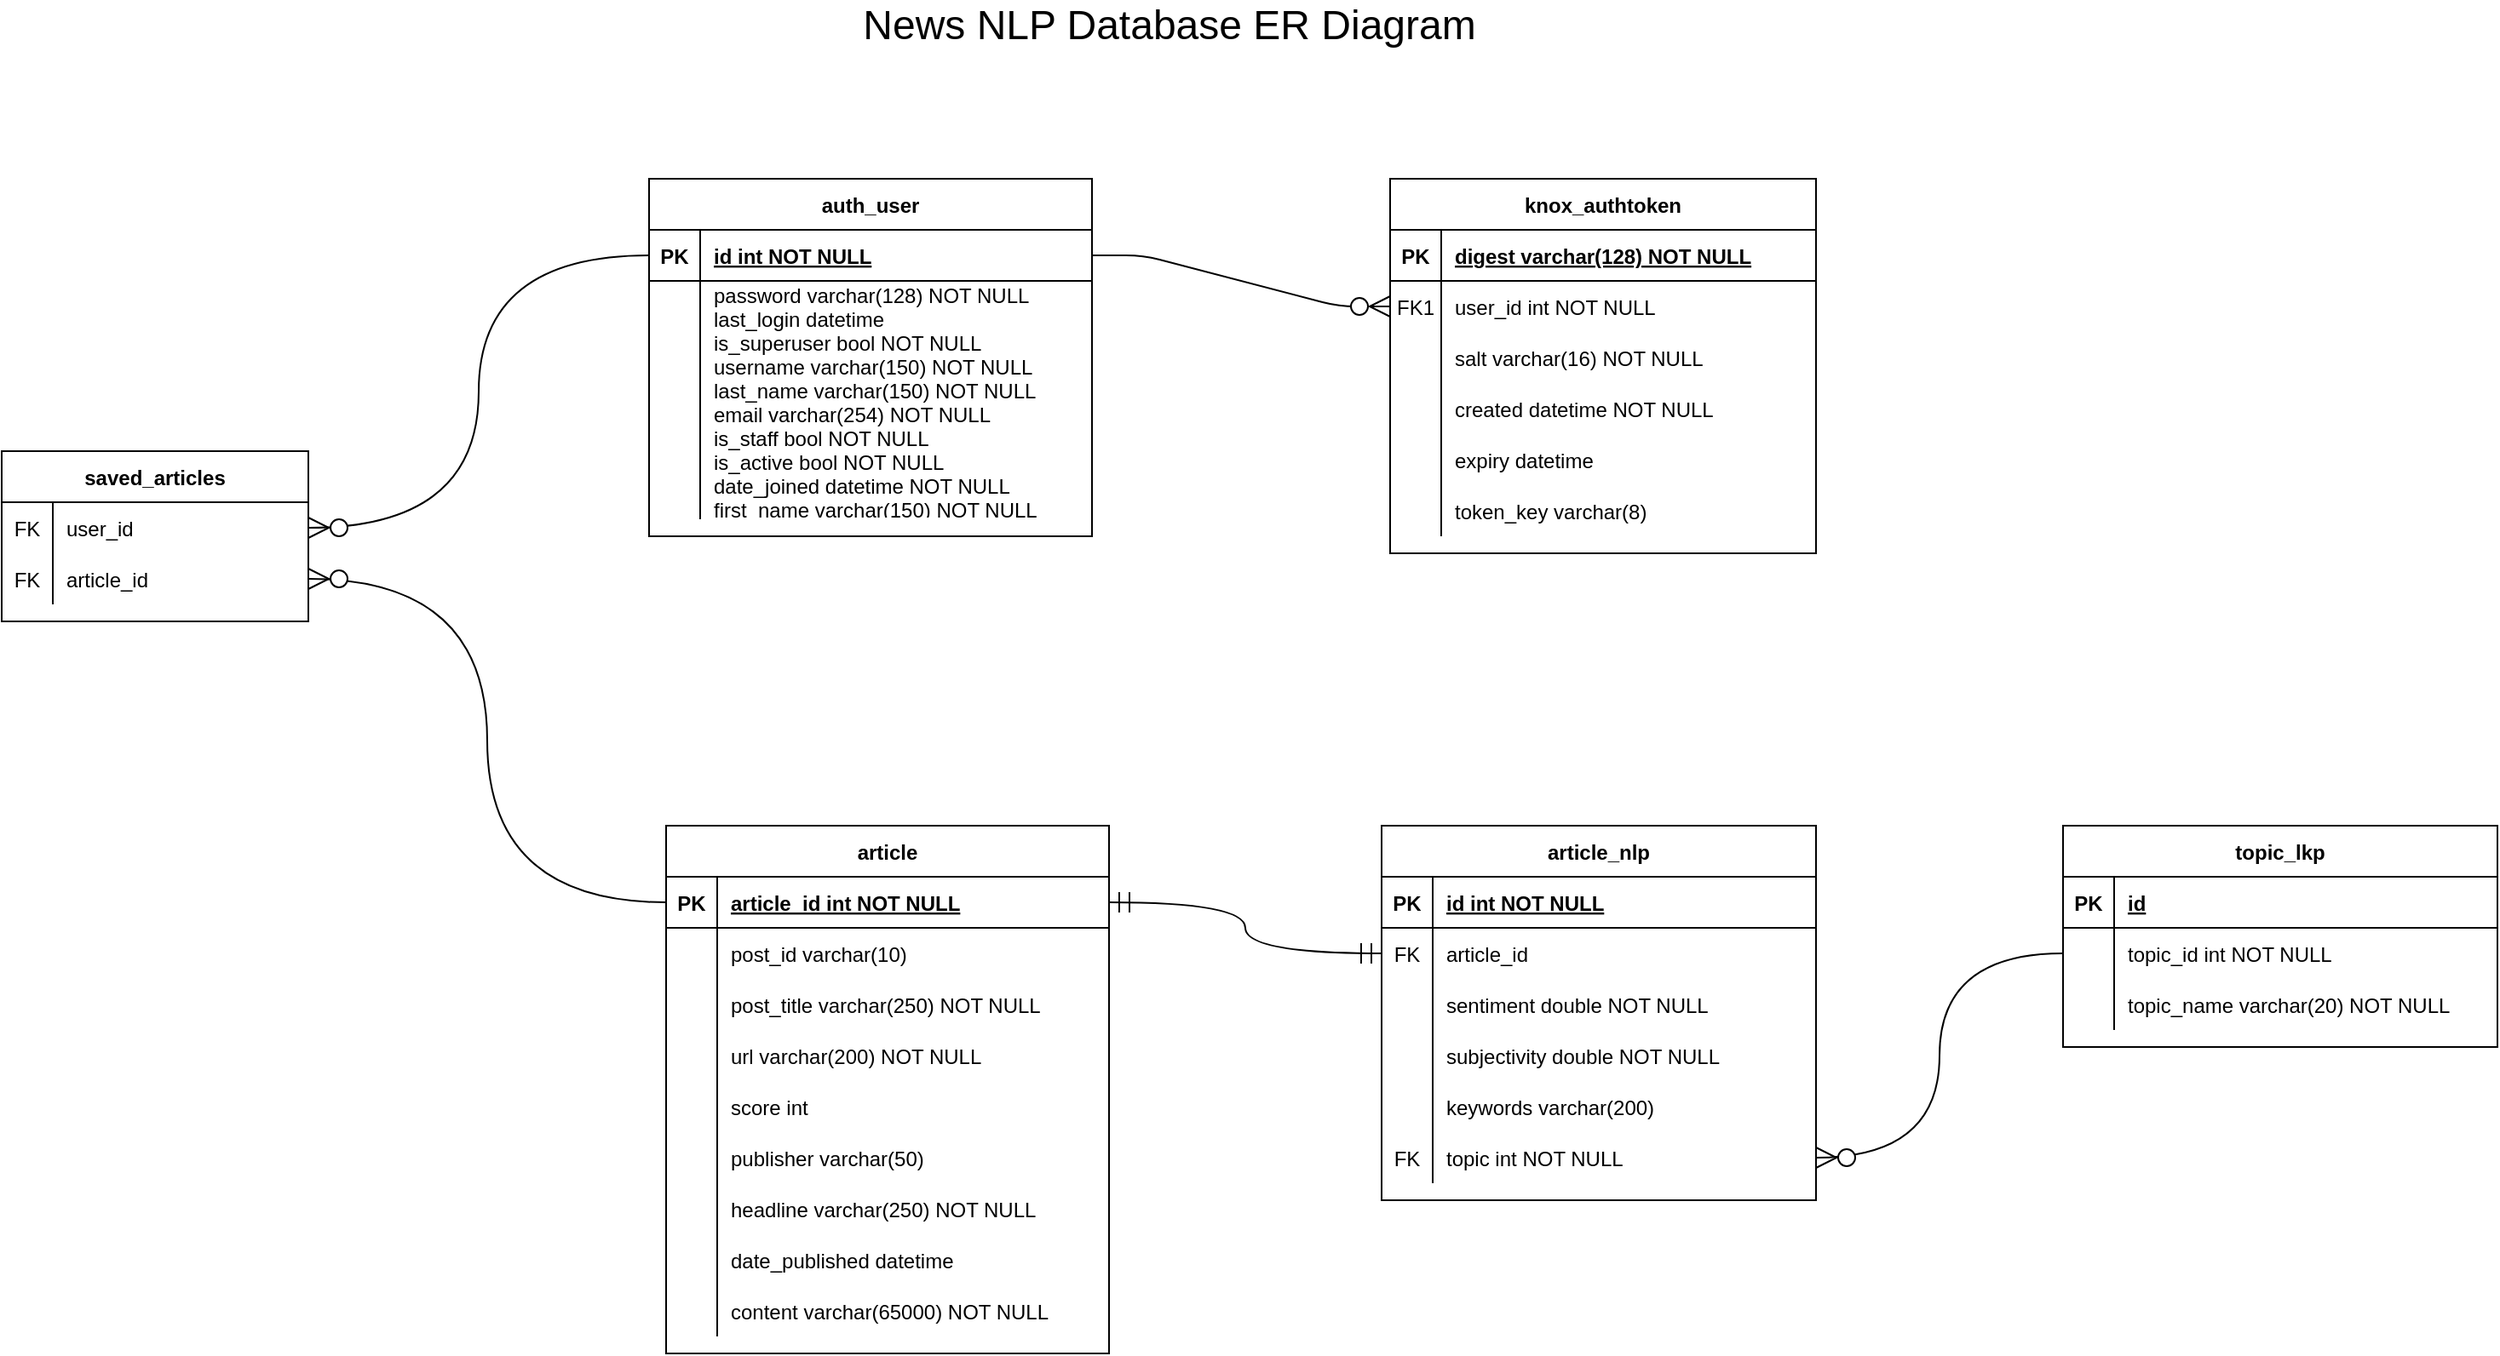 <mxfile version="15.9.1" type="github">
  <diagram id="R2lEEEUBdFMjLlhIrx00" name="Page-1">
    <mxGraphModel dx="2200" dy="771" grid="1" gridSize="10" guides="1" tooltips="1" connect="1" arrows="1" fold="1" page="1" pageScale="1" pageWidth="850" pageHeight="1100" math="0" shadow="0" extFonts="Permanent Marker^https://fonts.googleapis.com/css?family=Permanent+Marker">
      <root>
        <mxCell id="0" />
        <mxCell id="1" parent="0" />
        <mxCell id="C-vyLk0tnHw3VtMMgP7b-1" value="" style="edgeStyle=entityRelationEdgeStyle;endArrow=ERzeroToMany;startArrow=none;endFill=1;startFill=0;endSize=10;" parent="1" source="C-vyLk0tnHw3VtMMgP7b-24" target="C-vyLk0tnHw3VtMMgP7b-6" edge="1">
          <mxGeometry width="100" height="100" relative="1" as="geometry">
            <mxPoint x="340" y="740" as="sourcePoint" />
            <mxPoint x="440" y="640" as="targetPoint" />
          </mxGeometry>
        </mxCell>
        <mxCell id="C-vyLk0tnHw3VtMMgP7b-2" value="knox_authtoken" style="shape=table;startSize=30;container=1;collapsible=1;childLayout=tableLayout;fixedRows=1;rowLines=0;fontStyle=1;align=center;resizeLast=1;" parent="1" vertex="1">
          <mxGeometry x="555" y="140" width="250" height="220" as="geometry">
            <mxRectangle x="450" y="120" width="70" height="30" as="alternateBounds" />
          </mxGeometry>
        </mxCell>
        <mxCell id="C-vyLk0tnHw3VtMMgP7b-3" value="" style="shape=partialRectangle;collapsible=0;dropTarget=0;pointerEvents=0;fillColor=none;points=[[0,0.5],[1,0.5]];portConstraint=eastwest;top=0;left=0;right=0;bottom=1;" parent="C-vyLk0tnHw3VtMMgP7b-2" vertex="1">
          <mxGeometry y="30" width="250" height="30" as="geometry" />
        </mxCell>
        <mxCell id="C-vyLk0tnHw3VtMMgP7b-4" value="PK" style="shape=partialRectangle;overflow=hidden;connectable=0;fillColor=none;top=0;left=0;bottom=0;right=0;fontStyle=1;" parent="C-vyLk0tnHw3VtMMgP7b-3" vertex="1">
          <mxGeometry width="30" height="30" as="geometry" />
        </mxCell>
        <mxCell id="C-vyLk0tnHw3VtMMgP7b-5" value="digest varchar(128) NOT NULL " style="shape=partialRectangle;overflow=hidden;connectable=0;fillColor=none;top=0;left=0;bottom=0;right=0;align=left;spacingLeft=6;fontStyle=5;" parent="C-vyLk0tnHw3VtMMgP7b-3" vertex="1">
          <mxGeometry x="30" width="220" height="30" as="geometry" />
        </mxCell>
        <mxCell id="C-vyLk0tnHw3VtMMgP7b-6" value="" style="shape=partialRectangle;collapsible=0;dropTarget=0;pointerEvents=0;fillColor=none;points=[[0,0.5],[1,0.5]];portConstraint=eastwest;top=0;left=0;right=0;bottom=0;" parent="C-vyLk0tnHw3VtMMgP7b-2" vertex="1">
          <mxGeometry y="60" width="250" height="30" as="geometry" />
        </mxCell>
        <mxCell id="C-vyLk0tnHw3VtMMgP7b-7" value="FK1" style="shape=partialRectangle;overflow=hidden;connectable=0;fillColor=none;top=0;left=0;bottom=0;right=0;" parent="C-vyLk0tnHw3VtMMgP7b-6" vertex="1">
          <mxGeometry width="30" height="30" as="geometry" />
        </mxCell>
        <mxCell id="C-vyLk0tnHw3VtMMgP7b-8" value="user_id int NOT NULL" style="shape=partialRectangle;overflow=hidden;connectable=0;fillColor=none;top=0;left=0;bottom=0;right=0;align=left;spacingLeft=6;" parent="C-vyLk0tnHw3VtMMgP7b-6" vertex="1">
          <mxGeometry x="30" width="220" height="30" as="geometry" />
        </mxCell>
        <mxCell id="C-vyLk0tnHw3VtMMgP7b-9" value="" style="shape=partialRectangle;collapsible=0;dropTarget=0;pointerEvents=0;fillColor=none;points=[[0,0.5],[1,0.5]];portConstraint=eastwest;top=0;left=0;right=0;bottom=0;" parent="C-vyLk0tnHw3VtMMgP7b-2" vertex="1">
          <mxGeometry y="90" width="250" height="30" as="geometry" />
        </mxCell>
        <mxCell id="C-vyLk0tnHw3VtMMgP7b-10" value="" style="shape=partialRectangle;overflow=hidden;connectable=0;fillColor=none;top=0;left=0;bottom=0;right=0;" parent="C-vyLk0tnHw3VtMMgP7b-9" vertex="1">
          <mxGeometry width="30" height="30" as="geometry" />
        </mxCell>
        <mxCell id="C-vyLk0tnHw3VtMMgP7b-11" value="salt varchar(16) NOT NULL" style="shape=partialRectangle;overflow=hidden;connectable=0;fillColor=none;top=0;left=0;bottom=0;right=0;align=left;spacingLeft=6;" parent="C-vyLk0tnHw3VtMMgP7b-9" vertex="1">
          <mxGeometry x="30" width="220" height="30" as="geometry" />
        </mxCell>
        <mxCell id="pVp8Zoh54Qk2tJpORpOQ-66" value="" style="shape=partialRectangle;collapsible=0;dropTarget=0;pointerEvents=0;fillColor=none;points=[[0,0.5],[1,0.5]];portConstraint=eastwest;top=0;left=0;right=0;bottom=0;" parent="C-vyLk0tnHw3VtMMgP7b-2" vertex="1">
          <mxGeometry y="120" width="250" height="30" as="geometry" />
        </mxCell>
        <mxCell id="pVp8Zoh54Qk2tJpORpOQ-67" value="" style="shape=partialRectangle;overflow=hidden;connectable=0;fillColor=none;top=0;left=0;bottom=0;right=0;" parent="pVp8Zoh54Qk2tJpORpOQ-66" vertex="1">
          <mxGeometry width="30" height="30" as="geometry" />
        </mxCell>
        <mxCell id="pVp8Zoh54Qk2tJpORpOQ-68" value="created datetime NOT NULL" style="shape=partialRectangle;overflow=hidden;connectable=0;fillColor=none;top=0;left=0;bottom=0;right=0;align=left;spacingLeft=6;" parent="pVp8Zoh54Qk2tJpORpOQ-66" vertex="1">
          <mxGeometry x="30" width="220" height="30" as="geometry" />
        </mxCell>
        <mxCell id="pVp8Zoh54Qk2tJpORpOQ-69" value="" style="shape=partialRectangle;collapsible=0;dropTarget=0;pointerEvents=0;fillColor=none;points=[[0,0.5],[1,0.5]];portConstraint=eastwest;top=0;left=0;right=0;bottom=0;" parent="C-vyLk0tnHw3VtMMgP7b-2" vertex="1">
          <mxGeometry y="150" width="250" height="30" as="geometry" />
        </mxCell>
        <mxCell id="pVp8Zoh54Qk2tJpORpOQ-70" value="" style="shape=partialRectangle;overflow=hidden;connectable=0;fillColor=none;top=0;left=0;bottom=0;right=0;" parent="pVp8Zoh54Qk2tJpORpOQ-69" vertex="1">
          <mxGeometry width="30" height="30" as="geometry" />
        </mxCell>
        <mxCell id="pVp8Zoh54Qk2tJpORpOQ-71" value="expiry datetime" style="shape=partialRectangle;overflow=hidden;connectable=0;fillColor=none;top=0;left=0;bottom=0;right=0;align=left;spacingLeft=6;" parent="pVp8Zoh54Qk2tJpORpOQ-69" vertex="1">
          <mxGeometry x="30" width="220" height="30" as="geometry" />
        </mxCell>
        <mxCell id="pVp8Zoh54Qk2tJpORpOQ-72" value="" style="shape=partialRectangle;collapsible=0;dropTarget=0;pointerEvents=0;fillColor=none;points=[[0,0.5],[1,0.5]];portConstraint=eastwest;top=0;left=0;right=0;bottom=0;" parent="C-vyLk0tnHw3VtMMgP7b-2" vertex="1">
          <mxGeometry y="180" width="250" height="30" as="geometry" />
        </mxCell>
        <mxCell id="pVp8Zoh54Qk2tJpORpOQ-73" value="" style="shape=partialRectangle;overflow=hidden;connectable=0;fillColor=none;top=0;left=0;bottom=0;right=0;" parent="pVp8Zoh54Qk2tJpORpOQ-72" vertex="1">
          <mxGeometry width="30" height="30" as="geometry" />
        </mxCell>
        <mxCell id="pVp8Zoh54Qk2tJpORpOQ-74" value="token_key varchar(8)" style="shape=partialRectangle;overflow=hidden;connectable=0;fillColor=none;top=0;left=0;bottom=0;right=0;align=left;spacingLeft=6;" parent="pVp8Zoh54Qk2tJpORpOQ-72" vertex="1">
          <mxGeometry x="30" width="220" height="30" as="geometry" />
        </mxCell>
        <mxCell id="pVp8Zoh54Qk2tJpORpOQ-48" style="edgeStyle=orthogonalEdgeStyle;rounded=0;orthogonalLoop=1;jettySize=auto;html=1;exitX=0;exitY=0.5;exitDx=0;exitDy=0;entryX=1;entryY=0.5;entryDx=0;entryDy=0;startArrow=none;startFill=0;endArrow=ERzeroToMany;endFill=1;endSize=10;curved=1;" parent="1" source="C-vyLk0tnHw3VtMMgP7b-24" target="pVp8Zoh54Qk2tJpORpOQ-82" edge="1">
          <mxGeometry relative="1" as="geometry">
            <mxPoint x="-125.06" y="328.01" as="targetPoint" />
          </mxGeometry>
        </mxCell>
        <mxCell id="C-vyLk0tnHw3VtMMgP7b-23" value="auth_user" style="shape=table;startSize=30;container=1;collapsible=1;childLayout=tableLayout;fixedRows=1;rowLines=0;fontStyle=1;align=center;resizeLast=1;" parent="1" vertex="1">
          <mxGeometry x="120" y="140" width="260" height="210" as="geometry" />
        </mxCell>
        <mxCell id="C-vyLk0tnHw3VtMMgP7b-24" value="" style="shape=partialRectangle;collapsible=0;dropTarget=0;pointerEvents=0;fillColor=none;points=[[0,0.5],[1,0.5]];portConstraint=eastwest;top=0;left=0;right=0;bottom=1;" parent="C-vyLk0tnHw3VtMMgP7b-23" vertex="1">
          <mxGeometry y="30" width="260" height="30" as="geometry" />
        </mxCell>
        <mxCell id="C-vyLk0tnHw3VtMMgP7b-25" value="PK" style="shape=partialRectangle;overflow=hidden;connectable=0;fillColor=none;top=0;left=0;bottom=0;right=0;fontStyle=1;" parent="C-vyLk0tnHw3VtMMgP7b-24" vertex="1">
          <mxGeometry width="30" height="30" as="geometry" />
        </mxCell>
        <mxCell id="C-vyLk0tnHw3VtMMgP7b-26" value="id int NOT NULL " style="shape=partialRectangle;overflow=hidden;connectable=0;fillColor=none;top=0;left=0;bottom=0;right=0;align=left;spacingLeft=6;fontStyle=5;" parent="C-vyLk0tnHw3VtMMgP7b-24" vertex="1">
          <mxGeometry x="30" width="230" height="30" as="geometry" />
        </mxCell>
        <mxCell id="C-vyLk0tnHw3VtMMgP7b-27" value="" style="shape=partialRectangle;collapsible=0;dropTarget=0;pointerEvents=0;fillColor=none;points=[[0,0.5],[1,0.5]];portConstraint=eastwest;top=0;left=0;right=0;bottom=0;" parent="C-vyLk0tnHw3VtMMgP7b-23" vertex="1">
          <mxGeometry y="60" width="260" height="140" as="geometry" />
        </mxCell>
        <mxCell id="C-vyLk0tnHw3VtMMgP7b-28" value="" style="shape=partialRectangle;overflow=hidden;connectable=0;fillColor=none;top=0;left=0;bottom=0;right=0;" parent="C-vyLk0tnHw3VtMMgP7b-27" vertex="1">
          <mxGeometry width="30" height="140" as="geometry" />
        </mxCell>
        <mxCell id="C-vyLk0tnHw3VtMMgP7b-29" value="password varchar(128) NOT NULL&#xa;last_login datetime&#xa;is_superuser bool NOT NULL&#xa;username varchar(150) NOT NULL&#xa;last_name varchar(150) NOT NULL&#xa;email varchar(254) NOT NULL&#xa;is_staff bool NOT NULL&#xa;is_active bool NOT NULL&#xa;date_joined datetime NOT NULL&#xa;first_name varchar(150) NOT NULL" style="shape=partialRectangle;overflow=hidden;connectable=0;fillColor=none;top=0;left=0;bottom=0;right=0;align=left;spacingLeft=6;" parent="C-vyLk0tnHw3VtMMgP7b-27" vertex="1">
          <mxGeometry x="30" width="230" height="140" as="geometry" />
        </mxCell>
        <mxCell id="pVp8Zoh54Qk2tJpORpOQ-49" style="edgeStyle=orthogonalEdgeStyle;rounded=0;orthogonalLoop=1;jettySize=auto;html=1;exitX=0;exitY=0.5;exitDx=0;exitDy=0;entryX=1;entryY=0.5;entryDx=0;entryDy=0;startArrow=none;startFill=0;endArrow=ERzeroToMany;endFill=1;endSize=10;curved=1;" parent="1" source="pVp8Zoh54Qk2tJpORpOQ-5" target="pVp8Zoh54Qk2tJpORpOQ-85" edge="1">
          <mxGeometry relative="1" as="geometry">
            <mxPoint x="-130" y="365" as="targetPoint" />
          </mxGeometry>
        </mxCell>
        <mxCell id="pVp8Zoh54Qk2tJpORpOQ-4" value="article" style="shape=table;startSize=30;container=1;collapsible=1;childLayout=tableLayout;fixedRows=1;rowLines=0;fontStyle=1;align=center;resizeLast=1;" parent="1" vertex="1">
          <mxGeometry x="130" y="520" width="260" height="310" as="geometry" />
        </mxCell>
        <mxCell id="pVp8Zoh54Qk2tJpORpOQ-5" value="" style="shape=partialRectangle;collapsible=0;dropTarget=0;pointerEvents=0;fillColor=none;top=0;left=0;bottom=1;right=0;points=[[0,0.5],[1,0.5]];portConstraint=eastwest;" parent="pVp8Zoh54Qk2tJpORpOQ-4" vertex="1">
          <mxGeometry y="30" width="260" height="30" as="geometry" />
        </mxCell>
        <mxCell id="pVp8Zoh54Qk2tJpORpOQ-6" value="PK" style="shape=partialRectangle;connectable=0;fillColor=none;top=0;left=0;bottom=0;right=0;fontStyle=1;overflow=hidden;" parent="pVp8Zoh54Qk2tJpORpOQ-5" vertex="1">
          <mxGeometry width="30" height="30" as="geometry" />
        </mxCell>
        <mxCell id="pVp8Zoh54Qk2tJpORpOQ-7" value="article_id int NOT NULL" style="shape=partialRectangle;connectable=0;fillColor=none;top=0;left=0;bottom=0;right=0;align=left;spacingLeft=6;fontStyle=5;overflow=hidden;" parent="pVp8Zoh54Qk2tJpORpOQ-5" vertex="1">
          <mxGeometry x="30" width="230" height="30" as="geometry" />
        </mxCell>
        <mxCell id="pVp8Zoh54Qk2tJpORpOQ-8" value="" style="shape=partialRectangle;collapsible=0;dropTarget=0;pointerEvents=0;fillColor=none;top=0;left=0;bottom=0;right=0;points=[[0,0.5],[1,0.5]];portConstraint=eastwest;" parent="pVp8Zoh54Qk2tJpORpOQ-4" vertex="1">
          <mxGeometry y="60" width="260" height="30" as="geometry" />
        </mxCell>
        <mxCell id="pVp8Zoh54Qk2tJpORpOQ-9" value="" style="shape=partialRectangle;connectable=0;fillColor=none;top=0;left=0;bottom=0;right=0;editable=1;overflow=hidden;" parent="pVp8Zoh54Qk2tJpORpOQ-8" vertex="1">
          <mxGeometry width="30" height="30" as="geometry" />
        </mxCell>
        <mxCell id="pVp8Zoh54Qk2tJpORpOQ-10" value="post_id varchar(10)" style="shape=partialRectangle;connectable=0;fillColor=none;top=0;left=0;bottom=0;right=0;align=left;spacingLeft=6;overflow=hidden;" parent="pVp8Zoh54Qk2tJpORpOQ-8" vertex="1">
          <mxGeometry x="30" width="230" height="30" as="geometry" />
        </mxCell>
        <mxCell id="pVp8Zoh54Qk2tJpORpOQ-11" value="" style="shape=partialRectangle;collapsible=0;dropTarget=0;pointerEvents=0;fillColor=none;top=0;left=0;bottom=0;right=0;points=[[0,0.5],[1,0.5]];portConstraint=eastwest;" parent="pVp8Zoh54Qk2tJpORpOQ-4" vertex="1">
          <mxGeometry y="90" width="260" height="30" as="geometry" />
        </mxCell>
        <mxCell id="pVp8Zoh54Qk2tJpORpOQ-12" value="" style="shape=partialRectangle;connectable=0;fillColor=none;top=0;left=0;bottom=0;right=0;editable=1;overflow=hidden;" parent="pVp8Zoh54Qk2tJpORpOQ-11" vertex="1">
          <mxGeometry width="30" height="30" as="geometry" />
        </mxCell>
        <mxCell id="pVp8Zoh54Qk2tJpORpOQ-13" value="post_title varchar(250) NOT NULL" style="shape=partialRectangle;connectable=0;fillColor=none;top=0;left=0;bottom=0;right=0;align=left;spacingLeft=6;overflow=hidden;" parent="pVp8Zoh54Qk2tJpORpOQ-11" vertex="1">
          <mxGeometry x="30" width="230" height="30" as="geometry" />
        </mxCell>
        <mxCell id="pVp8Zoh54Qk2tJpORpOQ-14" value="" style="shape=partialRectangle;collapsible=0;dropTarget=0;pointerEvents=0;fillColor=none;top=0;left=0;bottom=0;right=0;points=[[0,0.5],[1,0.5]];portConstraint=eastwest;" parent="pVp8Zoh54Qk2tJpORpOQ-4" vertex="1">
          <mxGeometry y="120" width="260" height="30" as="geometry" />
        </mxCell>
        <mxCell id="pVp8Zoh54Qk2tJpORpOQ-15" value="" style="shape=partialRectangle;connectable=0;fillColor=none;top=0;left=0;bottom=0;right=0;editable=1;overflow=hidden;" parent="pVp8Zoh54Qk2tJpORpOQ-14" vertex="1">
          <mxGeometry width="30" height="30" as="geometry" />
        </mxCell>
        <mxCell id="pVp8Zoh54Qk2tJpORpOQ-16" value="url varchar(200) NOT NULL" style="shape=partialRectangle;connectable=0;fillColor=none;top=0;left=0;bottom=0;right=0;align=left;spacingLeft=6;overflow=hidden;" parent="pVp8Zoh54Qk2tJpORpOQ-14" vertex="1">
          <mxGeometry x="30" width="230" height="30" as="geometry" />
        </mxCell>
        <mxCell id="pVp8Zoh54Qk2tJpORpOQ-17" value="" style="shape=partialRectangle;collapsible=0;dropTarget=0;pointerEvents=0;fillColor=none;top=0;left=0;bottom=0;right=0;points=[[0,0.5],[1,0.5]];portConstraint=eastwest;" parent="pVp8Zoh54Qk2tJpORpOQ-4" vertex="1">
          <mxGeometry y="150" width="260" height="30" as="geometry" />
        </mxCell>
        <mxCell id="pVp8Zoh54Qk2tJpORpOQ-18" value="" style="shape=partialRectangle;connectable=0;fillColor=none;top=0;left=0;bottom=0;right=0;editable=1;overflow=hidden;" parent="pVp8Zoh54Qk2tJpORpOQ-17" vertex="1">
          <mxGeometry width="30" height="30" as="geometry" />
        </mxCell>
        <mxCell id="pVp8Zoh54Qk2tJpORpOQ-19" value="score int" style="shape=partialRectangle;connectable=0;fillColor=none;top=0;left=0;bottom=0;right=0;align=left;spacingLeft=6;overflow=hidden;" parent="pVp8Zoh54Qk2tJpORpOQ-17" vertex="1">
          <mxGeometry x="30" width="230" height="30" as="geometry" />
        </mxCell>
        <mxCell id="pVp8Zoh54Qk2tJpORpOQ-20" value="" style="shape=partialRectangle;collapsible=0;dropTarget=0;pointerEvents=0;fillColor=none;top=0;left=0;bottom=0;right=0;points=[[0,0.5],[1,0.5]];portConstraint=eastwest;" parent="pVp8Zoh54Qk2tJpORpOQ-4" vertex="1">
          <mxGeometry y="180" width="260" height="30" as="geometry" />
        </mxCell>
        <mxCell id="pVp8Zoh54Qk2tJpORpOQ-21" value="" style="shape=partialRectangle;connectable=0;fillColor=none;top=0;left=0;bottom=0;right=0;editable=1;overflow=hidden;" parent="pVp8Zoh54Qk2tJpORpOQ-20" vertex="1">
          <mxGeometry width="30" height="30" as="geometry" />
        </mxCell>
        <mxCell id="pVp8Zoh54Qk2tJpORpOQ-22" value="publisher varchar(50)" style="shape=partialRectangle;connectable=0;fillColor=none;top=0;left=0;bottom=0;right=0;align=left;spacingLeft=6;overflow=hidden;" parent="pVp8Zoh54Qk2tJpORpOQ-20" vertex="1">
          <mxGeometry x="30" width="230" height="30" as="geometry" />
        </mxCell>
        <mxCell id="pVp8Zoh54Qk2tJpORpOQ-23" value="" style="shape=partialRectangle;collapsible=0;dropTarget=0;pointerEvents=0;fillColor=none;top=0;left=0;bottom=0;right=0;points=[[0,0.5],[1,0.5]];portConstraint=eastwest;" parent="pVp8Zoh54Qk2tJpORpOQ-4" vertex="1">
          <mxGeometry y="210" width="260" height="30" as="geometry" />
        </mxCell>
        <mxCell id="pVp8Zoh54Qk2tJpORpOQ-24" value="" style="shape=partialRectangle;connectable=0;fillColor=none;top=0;left=0;bottom=0;right=0;editable=1;overflow=hidden;" parent="pVp8Zoh54Qk2tJpORpOQ-23" vertex="1">
          <mxGeometry width="30" height="30" as="geometry" />
        </mxCell>
        <mxCell id="pVp8Zoh54Qk2tJpORpOQ-25" value="headline varchar(250) NOT NULL" style="shape=partialRectangle;connectable=0;fillColor=none;top=0;left=0;bottom=0;right=0;align=left;spacingLeft=6;overflow=hidden;" parent="pVp8Zoh54Qk2tJpORpOQ-23" vertex="1">
          <mxGeometry x="30" width="230" height="30" as="geometry" />
        </mxCell>
        <mxCell id="pVp8Zoh54Qk2tJpORpOQ-26" value="" style="shape=partialRectangle;collapsible=0;dropTarget=0;pointerEvents=0;fillColor=none;top=0;left=0;bottom=0;right=0;points=[[0,0.5],[1,0.5]];portConstraint=eastwest;" parent="pVp8Zoh54Qk2tJpORpOQ-4" vertex="1">
          <mxGeometry y="240" width="260" height="30" as="geometry" />
        </mxCell>
        <mxCell id="pVp8Zoh54Qk2tJpORpOQ-27" value="" style="shape=partialRectangle;connectable=0;fillColor=none;top=0;left=0;bottom=0;right=0;editable=1;overflow=hidden;" parent="pVp8Zoh54Qk2tJpORpOQ-26" vertex="1">
          <mxGeometry width="30" height="30" as="geometry" />
        </mxCell>
        <mxCell id="pVp8Zoh54Qk2tJpORpOQ-28" value="date_published datetime" style="shape=partialRectangle;connectable=0;fillColor=none;top=0;left=0;bottom=0;right=0;align=left;spacingLeft=6;overflow=hidden;" parent="pVp8Zoh54Qk2tJpORpOQ-26" vertex="1">
          <mxGeometry x="30" width="230" height="30" as="geometry" />
        </mxCell>
        <mxCell id="pVp8Zoh54Qk2tJpORpOQ-29" value="" style="shape=partialRectangle;collapsible=0;dropTarget=0;pointerEvents=0;fillColor=none;top=0;left=0;bottom=0;right=0;points=[[0,0.5],[1,0.5]];portConstraint=eastwest;" parent="pVp8Zoh54Qk2tJpORpOQ-4" vertex="1">
          <mxGeometry y="270" width="260" height="30" as="geometry" />
        </mxCell>
        <mxCell id="pVp8Zoh54Qk2tJpORpOQ-30" value="" style="shape=partialRectangle;connectable=0;fillColor=none;top=0;left=0;bottom=0;right=0;editable=1;overflow=hidden;" parent="pVp8Zoh54Qk2tJpORpOQ-29" vertex="1">
          <mxGeometry width="30" height="30" as="geometry" />
        </mxCell>
        <mxCell id="pVp8Zoh54Qk2tJpORpOQ-31" value="content varchar(65000) NOT NULL" style="shape=partialRectangle;connectable=0;fillColor=none;top=0;left=0;bottom=0;right=0;align=left;spacingLeft=6;overflow=hidden;" parent="pVp8Zoh54Qk2tJpORpOQ-29" vertex="1">
          <mxGeometry x="30" width="230" height="30" as="geometry" />
        </mxCell>
        <mxCell id="pVp8Zoh54Qk2tJpORpOQ-50" value="article_nlp" style="shape=table;startSize=30;container=1;collapsible=1;childLayout=tableLayout;fixedRows=1;rowLines=0;fontStyle=1;align=center;resizeLast=1;" parent="1" vertex="1">
          <mxGeometry x="550" y="520" width="255" height="220" as="geometry" />
        </mxCell>
        <mxCell id="pVp8Zoh54Qk2tJpORpOQ-51" value="" style="shape=partialRectangle;collapsible=0;dropTarget=0;pointerEvents=0;fillColor=none;top=0;left=0;bottom=1;right=0;points=[[0,0.5],[1,0.5]];portConstraint=eastwest;" parent="pVp8Zoh54Qk2tJpORpOQ-50" vertex="1">
          <mxGeometry y="30" width="255" height="30" as="geometry" />
        </mxCell>
        <mxCell id="pVp8Zoh54Qk2tJpORpOQ-52" value="PK" style="shape=partialRectangle;connectable=0;fillColor=none;top=0;left=0;bottom=0;right=0;fontStyle=1;overflow=hidden;" parent="pVp8Zoh54Qk2tJpORpOQ-51" vertex="1">
          <mxGeometry width="30" height="30" as="geometry" />
        </mxCell>
        <mxCell id="pVp8Zoh54Qk2tJpORpOQ-53" value="id int NOT NULL" style="shape=partialRectangle;connectable=0;fillColor=none;top=0;left=0;bottom=0;right=0;align=left;spacingLeft=6;fontStyle=5;overflow=hidden;" parent="pVp8Zoh54Qk2tJpORpOQ-51" vertex="1">
          <mxGeometry x="30" width="225" height="30" as="geometry" />
        </mxCell>
        <mxCell id="pVp8Zoh54Qk2tJpORpOQ-54" value="" style="shape=partialRectangle;collapsible=0;dropTarget=0;pointerEvents=0;fillColor=none;top=0;left=0;bottom=0;right=0;points=[[0,0.5],[1,0.5]];portConstraint=eastwest;" parent="pVp8Zoh54Qk2tJpORpOQ-50" vertex="1">
          <mxGeometry y="60" width="255" height="30" as="geometry" />
        </mxCell>
        <mxCell id="pVp8Zoh54Qk2tJpORpOQ-55" value="FK" style="shape=partialRectangle;connectable=0;fillColor=none;top=0;left=0;bottom=0;right=0;editable=1;overflow=hidden;" parent="pVp8Zoh54Qk2tJpORpOQ-54" vertex="1">
          <mxGeometry width="30" height="30" as="geometry" />
        </mxCell>
        <mxCell id="pVp8Zoh54Qk2tJpORpOQ-56" value="article_id" style="shape=partialRectangle;connectable=0;fillColor=none;top=0;left=0;bottom=0;right=0;align=left;spacingLeft=6;overflow=hidden;" parent="pVp8Zoh54Qk2tJpORpOQ-54" vertex="1">
          <mxGeometry x="30" width="225" height="30" as="geometry" />
        </mxCell>
        <mxCell id="pVp8Zoh54Qk2tJpORpOQ-57" value="" style="shape=partialRectangle;collapsible=0;dropTarget=0;pointerEvents=0;fillColor=none;top=0;left=0;bottom=0;right=0;points=[[0,0.5],[1,0.5]];portConstraint=eastwest;" parent="pVp8Zoh54Qk2tJpORpOQ-50" vertex="1">
          <mxGeometry y="90" width="255" height="30" as="geometry" />
        </mxCell>
        <mxCell id="pVp8Zoh54Qk2tJpORpOQ-58" value="" style="shape=partialRectangle;connectable=0;fillColor=none;top=0;left=0;bottom=0;right=0;editable=1;overflow=hidden;" parent="pVp8Zoh54Qk2tJpORpOQ-57" vertex="1">
          <mxGeometry width="30" height="30" as="geometry" />
        </mxCell>
        <mxCell id="pVp8Zoh54Qk2tJpORpOQ-59" value="sentiment double NOT NULL" style="shape=partialRectangle;connectable=0;fillColor=none;top=0;left=0;bottom=0;right=0;align=left;spacingLeft=6;overflow=hidden;" parent="pVp8Zoh54Qk2tJpORpOQ-57" vertex="1">
          <mxGeometry x="30" width="225" height="30" as="geometry" />
        </mxCell>
        <mxCell id="pVp8Zoh54Qk2tJpORpOQ-60" value="" style="shape=partialRectangle;collapsible=0;dropTarget=0;pointerEvents=0;fillColor=none;top=0;left=0;bottom=0;right=0;points=[[0,0.5],[1,0.5]];portConstraint=eastwest;" parent="pVp8Zoh54Qk2tJpORpOQ-50" vertex="1">
          <mxGeometry y="120" width="255" height="30" as="geometry" />
        </mxCell>
        <mxCell id="pVp8Zoh54Qk2tJpORpOQ-61" value="" style="shape=partialRectangle;connectable=0;fillColor=none;top=0;left=0;bottom=0;right=0;editable=1;overflow=hidden;" parent="pVp8Zoh54Qk2tJpORpOQ-60" vertex="1">
          <mxGeometry width="30" height="30" as="geometry" />
        </mxCell>
        <mxCell id="pVp8Zoh54Qk2tJpORpOQ-62" value="subjectivity double NOT NULL" style="shape=partialRectangle;connectable=0;fillColor=none;top=0;left=0;bottom=0;right=0;align=left;spacingLeft=6;overflow=hidden;" parent="pVp8Zoh54Qk2tJpORpOQ-60" vertex="1">
          <mxGeometry x="30" width="225" height="30" as="geometry" />
        </mxCell>
        <mxCell id="K3CqNqEmtaRJ24NyI_kE-1" value="" style="shape=partialRectangle;collapsible=0;dropTarget=0;pointerEvents=0;fillColor=none;top=0;left=0;bottom=0;right=0;points=[[0,0.5],[1,0.5]];portConstraint=eastwest;" parent="pVp8Zoh54Qk2tJpORpOQ-50" vertex="1">
          <mxGeometry y="150" width="255" height="30" as="geometry" />
        </mxCell>
        <mxCell id="K3CqNqEmtaRJ24NyI_kE-2" value="" style="shape=partialRectangle;connectable=0;fillColor=none;top=0;left=0;bottom=0;right=0;editable=1;overflow=hidden;" parent="K3CqNqEmtaRJ24NyI_kE-1" vertex="1">
          <mxGeometry width="30" height="30" as="geometry" />
        </mxCell>
        <mxCell id="K3CqNqEmtaRJ24NyI_kE-3" value="keywords varchar(200)" style="shape=partialRectangle;connectable=0;fillColor=none;top=0;left=0;bottom=0;right=0;align=left;spacingLeft=6;overflow=hidden;" parent="K3CqNqEmtaRJ24NyI_kE-1" vertex="1">
          <mxGeometry x="30" width="225" height="30" as="geometry" />
        </mxCell>
        <mxCell id="pVp8Zoh54Qk2tJpORpOQ-91" value="" style="shape=partialRectangle;collapsible=0;dropTarget=0;pointerEvents=0;fillColor=none;top=0;left=0;bottom=0;right=0;points=[[0,0.5],[1,0.5]];portConstraint=eastwest;" parent="pVp8Zoh54Qk2tJpORpOQ-50" vertex="1">
          <mxGeometry y="180" width="255" height="30" as="geometry" />
        </mxCell>
        <mxCell id="pVp8Zoh54Qk2tJpORpOQ-92" value="FK" style="shape=partialRectangle;connectable=0;fillColor=none;top=0;left=0;bottom=0;right=0;editable=1;overflow=hidden;" parent="pVp8Zoh54Qk2tJpORpOQ-91" vertex="1">
          <mxGeometry width="30" height="30" as="geometry" />
        </mxCell>
        <mxCell id="pVp8Zoh54Qk2tJpORpOQ-93" value="topic int NOT NULL" style="shape=partialRectangle;connectable=0;fillColor=none;top=0;left=0;bottom=0;right=0;align=left;spacingLeft=6;overflow=hidden;" parent="pVp8Zoh54Qk2tJpORpOQ-91" vertex="1">
          <mxGeometry x="30" width="225" height="30" as="geometry" />
        </mxCell>
        <mxCell id="pVp8Zoh54Qk2tJpORpOQ-78" value="saved_articles" style="shape=table;startSize=30;container=1;collapsible=1;childLayout=tableLayout;fixedRows=1;rowLines=0;fontStyle=1;align=center;resizeLast=1;" parent="1" vertex="1">
          <mxGeometry x="-260" y="300" width="180" height="100" as="geometry" />
        </mxCell>
        <mxCell id="pVp8Zoh54Qk2tJpORpOQ-82" value="" style="shape=partialRectangle;collapsible=0;dropTarget=0;pointerEvents=0;fillColor=none;top=0;left=0;bottom=0;right=0;points=[[0,0.5],[1,0.5]];portConstraint=eastwest;" parent="pVp8Zoh54Qk2tJpORpOQ-78" vertex="1">
          <mxGeometry y="30" width="180" height="30" as="geometry" />
        </mxCell>
        <mxCell id="pVp8Zoh54Qk2tJpORpOQ-83" value="FK" style="shape=partialRectangle;connectable=0;fillColor=none;top=0;left=0;bottom=0;right=0;editable=1;overflow=hidden;" parent="pVp8Zoh54Qk2tJpORpOQ-82" vertex="1">
          <mxGeometry width="30" height="30" as="geometry" />
        </mxCell>
        <mxCell id="pVp8Zoh54Qk2tJpORpOQ-84" value="user_id" style="shape=partialRectangle;connectable=0;fillColor=none;top=0;left=0;bottom=0;right=0;align=left;spacingLeft=6;overflow=hidden;" parent="pVp8Zoh54Qk2tJpORpOQ-82" vertex="1">
          <mxGeometry x="30" width="150" height="30" as="geometry" />
        </mxCell>
        <mxCell id="pVp8Zoh54Qk2tJpORpOQ-85" value="" style="shape=partialRectangle;collapsible=0;dropTarget=0;pointerEvents=0;fillColor=none;top=0;left=0;bottom=0;right=0;points=[[0,0.5],[1,0.5]];portConstraint=eastwest;" parent="pVp8Zoh54Qk2tJpORpOQ-78" vertex="1">
          <mxGeometry y="60" width="180" height="30" as="geometry" />
        </mxCell>
        <mxCell id="pVp8Zoh54Qk2tJpORpOQ-86" value="FK" style="shape=partialRectangle;connectable=0;fillColor=none;top=0;left=0;bottom=0;right=0;editable=1;overflow=hidden;" parent="pVp8Zoh54Qk2tJpORpOQ-85" vertex="1">
          <mxGeometry width="30" height="30" as="geometry" />
        </mxCell>
        <mxCell id="pVp8Zoh54Qk2tJpORpOQ-87" value="article_id" style="shape=partialRectangle;connectable=0;fillColor=none;top=0;left=0;bottom=0;right=0;align=left;spacingLeft=6;overflow=hidden;" parent="pVp8Zoh54Qk2tJpORpOQ-85" vertex="1">
          <mxGeometry x="30" width="150" height="30" as="geometry" />
        </mxCell>
        <mxCell id="pVp8Zoh54Qk2tJpORpOQ-94" style="edgeStyle=orthogonalEdgeStyle;curved=1;rounded=0;orthogonalLoop=1;jettySize=auto;html=1;exitX=1;exitY=0.5;exitDx=0;exitDy=0;entryX=0;entryY=0.5;entryDx=0;entryDy=0;startArrow=ERmandOne;startFill=0;endArrow=ERmandOne;endFill=0;endSize=10;startSize=10;" parent="1" source="pVp8Zoh54Qk2tJpORpOQ-5" target="pVp8Zoh54Qk2tJpORpOQ-54" edge="1">
          <mxGeometry relative="1" as="geometry" />
        </mxCell>
        <mxCell id="pVp8Zoh54Qk2tJpORpOQ-95" value="topic_lkp" style="shape=table;startSize=30;container=1;collapsible=1;childLayout=tableLayout;fixedRows=1;rowLines=0;fontStyle=1;align=center;resizeLast=1;" parent="1" vertex="1">
          <mxGeometry x="950" y="520" width="255" height="130" as="geometry" />
        </mxCell>
        <mxCell id="pVp8Zoh54Qk2tJpORpOQ-96" value="" style="shape=partialRectangle;collapsible=0;dropTarget=0;pointerEvents=0;fillColor=none;top=0;left=0;bottom=1;right=0;points=[[0,0.5],[1,0.5]];portConstraint=eastwest;" parent="pVp8Zoh54Qk2tJpORpOQ-95" vertex="1">
          <mxGeometry y="30" width="255" height="30" as="geometry" />
        </mxCell>
        <mxCell id="pVp8Zoh54Qk2tJpORpOQ-97" value="PK" style="shape=partialRectangle;connectable=0;fillColor=none;top=0;left=0;bottom=0;right=0;fontStyle=1;overflow=hidden;" parent="pVp8Zoh54Qk2tJpORpOQ-96" vertex="1">
          <mxGeometry width="30" height="30" as="geometry" />
        </mxCell>
        <mxCell id="pVp8Zoh54Qk2tJpORpOQ-98" value="id" style="shape=partialRectangle;connectable=0;fillColor=none;top=0;left=0;bottom=0;right=0;align=left;spacingLeft=6;fontStyle=5;overflow=hidden;" parent="pVp8Zoh54Qk2tJpORpOQ-96" vertex="1">
          <mxGeometry x="30" width="225" height="30" as="geometry" />
        </mxCell>
        <mxCell id="pVp8Zoh54Qk2tJpORpOQ-99" value="" style="shape=partialRectangle;collapsible=0;dropTarget=0;pointerEvents=0;fillColor=none;top=0;left=0;bottom=0;right=0;points=[[0,0.5],[1,0.5]];portConstraint=eastwest;" parent="pVp8Zoh54Qk2tJpORpOQ-95" vertex="1">
          <mxGeometry y="60" width="255" height="30" as="geometry" />
        </mxCell>
        <mxCell id="pVp8Zoh54Qk2tJpORpOQ-100" value="" style="shape=partialRectangle;connectable=0;fillColor=none;top=0;left=0;bottom=0;right=0;editable=1;overflow=hidden;" parent="pVp8Zoh54Qk2tJpORpOQ-99" vertex="1">
          <mxGeometry width="30" height="30" as="geometry" />
        </mxCell>
        <mxCell id="pVp8Zoh54Qk2tJpORpOQ-101" value="topic_id int NOT NULL" style="shape=partialRectangle;connectable=0;fillColor=none;top=0;left=0;bottom=0;right=0;align=left;spacingLeft=6;overflow=hidden;" parent="pVp8Zoh54Qk2tJpORpOQ-99" vertex="1">
          <mxGeometry x="30" width="225" height="30" as="geometry" />
        </mxCell>
        <mxCell id="tBcvWszA8AqTLKHgKaJH-1" value="" style="shape=partialRectangle;collapsible=0;dropTarget=0;pointerEvents=0;fillColor=none;top=0;left=0;bottom=0;right=0;points=[[0,0.5],[1,0.5]];portConstraint=eastwest;" parent="pVp8Zoh54Qk2tJpORpOQ-95" vertex="1">
          <mxGeometry y="90" width="255" height="30" as="geometry" />
        </mxCell>
        <mxCell id="tBcvWszA8AqTLKHgKaJH-2" value="" style="shape=partialRectangle;connectable=0;fillColor=none;top=0;left=0;bottom=0;right=0;editable=1;overflow=hidden;" parent="tBcvWszA8AqTLKHgKaJH-1" vertex="1">
          <mxGeometry width="30" height="30" as="geometry" />
        </mxCell>
        <mxCell id="tBcvWszA8AqTLKHgKaJH-3" value="topic_name varchar(20) NOT NULL" style="shape=partialRectangle;connectable=0;fillColor=none;top=0;left=0;bottom=0;right=0;align=left;spacingLeft=6;overflow=hidden;" parent="tBcvWszA8AqTLKHgKaJH-1" vertex="1">
          <mxGeometry x="30" width="225" height="30" as="geometry" />
        </mxCell>
        <mxCell id="pVp8Zoh54Qk2tJpORpOQ-111" style="edgeStyle=orthogonalEdgeStyle;curved=1;rounded=0;orthogonalLoop=1;jettySize=auto;html=1;exitX=0;exitY=0.5;exitDx=0;exitDy=0;entryX=1;entryY=0.5;entryDx=0;entryDy=0;startArrow=none;startFill=0;startSize=10;endArrow=ERzeroToMany;endFill=1;endSize=10;" parent="1" source="pVp8Zoh54Qk2tJpORpOQ-99" target="pVp8Zoh54Qk2tJpORpOQ-91" edge="1">
          <mxGeometry relative="1" as="geometry" />
        </mxCell>
        <mxCell id="pVp8Zoh54Qk2tJpORpOQ-112" value="&lt;font style=&quot;font-size: 24px&quot;&gt;News NLP Database ER Diagram&lt;/font&gt;" style="text;html=1;align=center;verticalAlign=middle;resizable=0;points=[];autosize=1;" parent="1" vertex="1">
          <mxGeometry x="235" y="40" width="380" height="20" as="geometry" />
        </mxCell>
      </root>
    </mxGraphModel>
  </diagram>
</mxfile>
